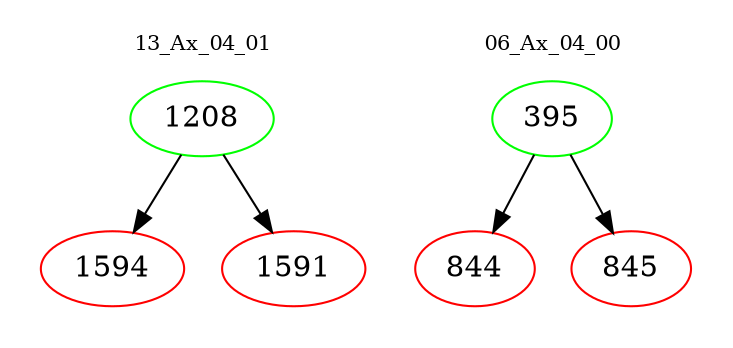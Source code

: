 digraph{
subgraph cluster_0 {
color = white
label = "13_Ax_04_01";
fontsize=10;
T0_1208 [label="1208", color="green"]
T0_1208 -> T0_1594 [color="black"]
T0_1594 [label="1594", color="red"]
T0_1208 -> T0_1591 [color="black"]
T0_1591 [label="1591", color="red"]
}
subgraph cluster_1 {
color = white
label = "06_Ax_04_00";
fontsize=10;
T1_395 [label="395", color="green"]
T1_395 -> T1_844 [color="black"]
T1_844 [label="844", color="red"]
T1_395 -> T1_845 [color="black"]
T1_845 [label="845", color="red"]
}
}
